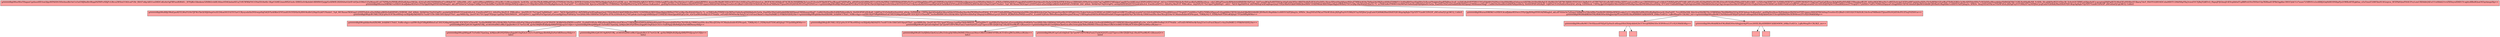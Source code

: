 digraph g{
    
	node [style="filled" shape="rectangle" fillcolor="#ff00005f"];
nodo7[label="gAAAAABgliWueWieTHagaxCgzfaus6fD3oxQIgnWPADDGN0x4moBd-fwUn5wEMJ9mBrrBtpplNZWPcrXXjFvLRtcu2WSiuUO4A-mP1Rr_RItS7o8g-hKS1seD8DCeKu4xOgFBPzzzRiWdG-_3FPijlKcGlkwkem5Z6R62vibBLS6moVD4QmhaSELq7r9UWWkF0Ct5NaER-8w6h-1KgrUhME2mmWX2GnAc-DlWf2uVrlkzbib6-8BMW4TjsJgZ2sXIWfE2XDD4AoGQrIFvhFJw2OMoU25xMomsIU-eE7SP9ly0vP8NKv8VZmKiAmoO6GJq_d2A1pExM250ZX9dHs47veB0kdUYC_QIXsiiMh_uN2_ogSGvJMmypMXHQa-vYGmWy-UzWvmoQdeSz_hx4GHx_vjG36sTXoKsMBbpKFhKa5TN9XAtC04zXsy-XZ95B-EQiA0a3GfnOWHwMpJpxSqSyErGo45BJ_mcv_B93Y8dZ0yAJKZ2CWPZs1D08cLpqWTssdJmTbe29sGjxsi11nR5yxgfpfcJ8P8Vd_kmzezWvMqWCllHLhOEF1DvLOtXEa25uyEFvhrevLm_J9OF4OSGADbfjvdI74CRLfh3NHJBMk-Ya1ynvZ1ZeulaDFIfp0lOFYaufKmpdi7dIZPoJPq_a8S4PohAZsMMwHUUeIOVz9qYBYjC1MfYfX9ikQfT8PyHvI7xvgODbigJSlImxRTspJUD99VKsOmYjlGCCfTSItRzveIJpopwn5ymY8SdVm5khIx23_oFKZye5WRAyK6ErFnqpo84ZwbMVGPalrhkooiSvDnAyQ2M3leDIYK3G6wos1BB9A6EzYP8uN3yrrtbh7sg7ogR991F4KlxJpnCggdItTwvldiKLdoyLXNPi24XN23AOuF_rbUxy15NNEF6bGJuXvYbEmziKeEp98ZkrzSxuz_vdyL28VqZTnm4yRPAh4t4i4R9JVBO3bP2wI_1k47nmaBOpZn8HTH4Og-bSgExhk39Tet-0K6T4rdbZLfZ3LhTo2l4Yy-HywyXNex0Aqrk6gwr9QtuZ7l8XQzAOAs7hHjoj24j3MjZsxAH4lrZ308kY113c6SqX6tYmyIQqiHtts5sXyouF6uJgbzDapBTkJ0nn3cnE_to2IdLi8aZrIFPTlfS1UVGxEkk481FhDNzvL0mHSfeWkuiOzhnewvhXl5We2tODxSRx9gUE-Hx9lb1Dt7jB7WCRJXXUf5YZ3A1CiIpBy0-V-eETBY7XZ1X1uRcMEI-9tXbs3IZ97cusLynaWsvvpr-GWDN4DOwgO-rQ6vb7ONRZq4Px0f7O4B_k9FyExeHLrf220p0N45z2EGWcZiAceR1XA4kxPD6xeDEYnR1vQKF_1z5IZer4gODM729-7xNM0y9VXFN7cpZHPUMtM2FtTbgI1jeFYpiGpEBzwa3kAg6dNa0VIzBJE1YBmakneffLDY_b4SmMQGWtmNx3-aWEZerb-kqU45Priz8B7gtjhDoeXiPa-FIvVaWNk1GEmfKqTTbXh2QB2v3yMeAINYbbrHHz7vNGbDZooWauekbJqrYbB4QkT4kC1QXLXuSHpiKoN8_YcSHh_Sh-qIdkNwW2Url5hs38_5rAvitQU5RWLniQIpnAs4Co-qcsptwjjNkPqdIGYcMzd3EuNVtBzsVUIkarq7duY_fShVYGQHO4DCsbaMI0TU2MdN6pYXq3viesEVCYjBqTQiKYvQ_fSgmJFfjGbxqD-KNvplh6wFl-pB8PzA3VnT6VhrO3pTKRhadUIPBd3gp8av39OCIykCCz7nuze725fBVS1z2uARBJ2Qq0hREHNIbpPjz2OWKx6FIEgk0aa_u5uTznsE5AW5bnN14Geqros_9FZPk0QxxfY4AUPvyLzmURDIdbQAEuUUnS8dd21tvtZXNnywID6ECV-oghtoRBnRQsaOS5qvkmgsHg==
gAAAAABgliWurauS9K9kUvxNXOCdcaifJakar8LVwsv2YSyQjgXH4gHYHOAZM6agh4_akLzfFVhSeOx7zZiepcCIdBgrYvyTdichfI8a7QxMrI9U89HJmWXEJLxqkuUy1U-H0jr8hYx8WsNVnWpBg64zrmAL3SaFqt9T_7vvv8D9wV66_KjicQvwNhHKl76v1F8KW8dz78y6BJdMxEH3p3E9Chduaz-ItaKam6e1_gzdHgNreI4om3hiPdmkzxrZkDNOnVTZFvjqwysM4Q4YX63dAnpTrsu0zvZLQBaD-LSH1IQGTOhDL8L5AvSvuFMI8whtT5jiueHVzVQATt9cPlUZTsqYVZS91w==gAAAAABgliWuRRjOWaEparKFELWuFS30rTJFWzTkrQOHj0AspOcxX1D4saO01Fd3TtTnrCCByxysdxXxDVIrwqoHqf3dQVTaAHKoGF9TzmR3N3YXNIxNyBNO4uRrG29qnYrykFUNxdnU_Tq4_MUXxnmTKDGqaU-J-YHYYnfyh-xZxsNZkJcu8KlDc9zK9P0IFs3VIB58I_2hE_kMxb_3bVkE0yCVg5GOgPQ_axxbjtfaHERNdV1VLbskLkSsA-b_EwxHcuISP312_rhfx4Yq-MeZUZ_Plf8cnKxs_-btpYlPyYC7lsUigsETgXl69ojU-_ubLC_7kEH-XjpDdHYrd_i6ZVMHtqOxXFaq8egoQzqUTDQcMa92GkbfOMBiQhwIMSC1E8Z9WohOKR3SbpeMpJuDWBnQ7DCicQ8g-ZkyRArbD3bw5c-7v_ecT6B3oRoTYWW1Gh2WPmUls6uSyqDDjSfpbu0v5uQa_ZaaDHz3NxGohSwkldHfk58ZDpxqUMS8smmNhqJ7_CaI8iGNzHonBIcEdZKPhRyjz48e5j_Hz0DOPHFzHLKqH_1djRTwCFzYx9xB2xNzxQOd_aDclg_EdY8Arzb_CMYhj-JjpG6VofpKhGWovIdNbtVP9Se8qv9axAlxPR5R9nDuziPdrhJ_N7Ci0S7Oidlu8fH9ggTVpIs0gtxhnHMv2Mn4K8rhAtzI3pChg1deupsSiuv8bOO3fIYp631lLCEqbzOtdrymi5G9H4Cnil-ISRlUOefiGzGOJW7FyaWmjLzros0d7zLUhVrZzfjYNjNrT5NsziRM2xwuT7VvgQFU7ybHHcv7aRTz7DWh2ZIqoyaFcDzgj068zUXFHt3dndnlOJkdWt0A8dBCJXVBaSL9hg4hkn1sA9D5UhZFJdxg2n_0PKSv_8nujYATnEPkLmTVleW3Zsh-jXZtgPuy9-FGWk2S7nyNlYJ0xCjvqEndxYQ49bKZ8atIDhXTQEGKqzAgXqlo7QyYZY7Gzs8CI3Pd3P_zM1aSmFjCgLMCQ_CsfdcE"];
nodo3[label="gAAAAABgliWuRRjOWaEparKFELWuFS30rTJFWzTkrQOHj0AspOcxX1D4saO01Fd3TtTnrCCByxysdxXxDVIrwqoHqf3dQVTaAHKoGF9TzmR3N3YXNIxNyBNO4uRrG29qnYrykFUNxdnU_Tq4_MUXxnmTKDGqaU-J-YHYYnfyh-xZxsNZkJcu8KlDc9zK9P0IFs3VIB58I_2hE_kMxb_3bVkE0yCVg5GOgPQ_axxbjtfaHERNdV1VLbskLkSsA-b_EwxHcuISP312_rhfx4Yq-MeZUZ_Plf8cnKxs_-btpYlPyYC7lsUigsETgXl69ojU-_ubLC_7kEH-XjpDdHYrd_i6ZVMHtqOxXFaq8egoQzqUTDQcMa92GkbfOMBiQhwIMSC1E8Z9WohOKR3SbpeMpJuDWBnQ7DCicQ8g-ZkyRArbD3bw5c-7v_ecT6B3oRoTYWW1Gh2WPmUls6uSyqDDjSfpbu0v5uQa_ZaaDHz3NxGohSwkldHfk58ZDpxqUMS8smmNhqJ7_CaI8iGNzHonBIcEdZKPhRyjz48e5j_Hz0DOPHFzHLKqH_1djRTwCFzYx9xB2xNzxQOd_aDclg_EdY8Arzb_CMYhj-JjpG6VofpKhGWovIdNbtVP9Se8qv9axAlxPR5R9nDuziPdrhJ_N7Ci0S7Oidlu8fH9ggTVpIs0gtxhnHMv2Mn4K8rhAtzI3pChg1deupsSiuv8bOO3fIYp631lLCEqbzOtdrymi5G9H4Cnil-ISRlUOefiGzGOJW7FyaWmjLzros0d7zLUhVrZzfjYNjNrT5NsziRM2xwuT7VvgQFU7ybHHcv7aRTz7DWh2ZIqoyaFcDzgj068zUXFHt3dndnlOJkdWt0A8dBCJXVBaSL9hg4hkn1sA9D5UhZFJdxg2n_0PKSv_8nujYATnEPkLmTVleW3Zsh-jXZtgPuy9-FGWk2S7nyNlYJ0xCjvqEndxYQ49bKZ8atIDhXTQEGKqzAgXqlo7QyYZY7Gzs8CI3Pd3P_zM1aSmFjCgLMCQ_CsfdcE
gAAAAABgliWuJcBUNKL1IFjUpVu3U97Rce9XVeJ-rxtXhJeKy0kDAiDTc7eu4F518v1BdCbH19jzqVTYaU_apyM8lfcHg_QsnVU4G7D13pq07fQzigv1gafHpTX0fclWKSN__bH5ej09vCl_tggNWxPxGIgzQaLyEavam8jjlIAzyPoBSkYp7wsQf4lh3Me1RRMAiCDIYp6Vu-lFNLA3S0uXc4Cj7941p6ok-LhzSuxJjOiMBiDpuFCO9XEKU0bixQgmK6EgEycIw_rQvYyafWtZwBqG3Uf7NskXr_vdTu4ZvW94SwAk-Yatq51w1vsFmsI3knnCs-4uyDul9dKU2-PHkfAOQSX2Aw==gAAAAABgliWupbhks9m6ZKiM6_IritkR4CCYeb5_Vn8k-eAgyo-uaHWvXsjV5IRgK8fbhxEaE3HLYQ4kgAH2jqAM-3I3CZj5CeTAsw90_5zsXwB08WC0En3ISAk3RScTgYD4veAHoPqCDbqrqOrnRMIusLpvQCZ64Y9_BQRkNiXoZWfIZcuoiZVL_ILnih6FiQPoAs-RWwReiarJkdH0ecjimEWzsq71XK9zg6xaD485IuWMduRNwh6UPmgwuaJxKfxP4yCXrOHv4y1906OsmS9u-deaTKsvJEDAe-VCMmbufsddvR5P6cqwh_7DKKySQ-5_PZMy0nH7E8GoKSjIrgU7FQuSRSgWMw=="];
nodo1[label="gAAAAABgliWupbhks9m6ZKiM6_IritkR4CCYeb5_Vn8k-eAgyo-uaHWvXsjV5IRgK8fbhxEaE3HLYQ4kgAH2jqAM-3I3CZj5CeTAsw90_5zsXwB08WC0En3ISAk3RScTgYD4veAHoPqCDbqrqOrnRMIusLpvQCZ64Y9_BQRkNiXoZWfIZcuoiZVL_ILnih6FiQPoAs-RWwReiarJkdH0ecjimEWzsq71XK9zg6xaD485IuWMduRNwh6UPmgwuaJxKfxP4yCXrOHv4y1906OsmS9u-deaTKsvJEDAe-VCMmbufsddvR5P6cqwh_7DKKySQ-5_PZMy0nH7E8GoKSjIrgU7FQuSRSgWMw==
gAAAAABgliWuGj4GSU4g8iNZ1fKj_nG4EbVodMi1z8KzT-Jpq4s9b1CE7wrGLOK_qyHa5R8J9oXQlIpdpAMhPPt0Jyep5rUHJw==gAAAAABgliWuqS80gafCTuYwKiCVpaQxg_kiMjinuBG0YjVX9wzZqjqM1DqZQx2CD21cTudtNgqciBz8dhjZaNaOdKRwmy0hfg=="];
nodo0[label="gAAAAABgliWuqS80gafCTuYwKiCVpaQxg_kiMjinuBG0YjVX9wzZqjqM1DqZQx2CD21cTudtNgqciBz8dhjZaNaOdKRwmy0hfg==
Info1\n"];
nodo2[label="gAAAAABgliWuGj4GSU4g8iNZ1fKj_nG4EbVodMi1z8KzT-Jpq4s9b1CE7wrGLOK_qyHa5R8J9oXQlIpdpAMhPPt0Jyep5rUHJw==
Info2\n"];
nodo1 -> nodo0;
nodo1 -> nodo2;
nodo5[label="gAAAAABgliWuJcBUNKL1IFjUpVu3U97Rce9XVeJ-rxtXhJeKy0kDAiDTc7eu4F518v1BdCbH19jzqVTYaU_apyM8lfcHg_QsnVU4G7D13pq07fQzigv1gafHpTX0fclWKSN__bH5ej09vCl_tggNWxPxGIgzQaLyEavam8jjlIAzyPoBSkYp7wsQf4lh3Me1RRMAiCDIYp6Vu-lFNLA3S0uXc4Cj7941p6ok-LhzSuxJjOiMBiDpuFCO9XEKU0bixQgmK6EgEycIw_rQvYyafWtZwBqG3Uf7NskXr_vdTu4ZvW94SwAk-Yatq51w1vsFmsI3knnCs-4uyDul9dKU2-PHkfAOQSX2Aw==
gAAAAABgliWu9UqzGoErIAjDoE7Je7pxNP1HPVrWuFnnLl7mbOQ2QTLx2jTTgrrcs5BvTJVJlEVqL1RuAFPxn9KrfG-QXsnseQ==gAAAAABgliWuB33nHJ9duGke62uLd9u1lvbvgDjOXRuD6IMEiTHexuai36mvGRb5GttB6EVFfI8uACf14DvnJWi5nAMucuWykw=="];
nodo4[label="gAAAAABgliWuB33nHJ9duGke62uLd9u1lvbvgDjOXRuD6IMEiTHexuai36mvGRb5GttB6EVFfI8uACf14DvnJWi5nAMucuWykw==
Info3\n"];
nodo6[label="gAAAAABgliWu9UqzGoErIAjDoE7Je7pxNP1HPVrWuFnnLl7mbOQ2QTLx2jTTgrrcs5BvTJVJlEVqL1RuAFPxn9KrfG-QXsnseQ==
Info4\n"];
nodo5 -> nodo4;
nodo5 -> nodo6;
nodo3 -> nodo1;
nodo3 -> nodo5;
nodo11[label="gAAAAABgliWurauS9K9kUvxNXOCdcaifJakar8LVwsv2YSyQjgXH4gHYHOAZM6agh4_akLzfFVhSeOx7zZiepcCIdBgrYvyTdichfI8a7QxMrI9U89HJmWXEJLxqkuUy1U-H0jr8hYx8WsNVnWpBg64zrmAL3SaFqt9T_7vvv8D9wV66_KjicQvwNhHKl76v1F8KW8dz78y6BJdMxEH3p3E9Chduaz-ItaKam6e1_gzdHgNreI4om3hiPdmkzxrZkDNOnVTZFvjqwysM4Q4YX63dAnpTrsu0zvZLQBaD-LSH1IQGTOhDL8L5AvSvuFMI8whtT5jiueHVzVQATt9cPlUZTsqYVZS91w==
gAAAAABgliWu9fek8Kl4rEWyBhKDHwAI4qjjmt4pPEzse26HILXhyKBRBl0UkXK94WM_bMkuTu4EGr_LqKeMwgIN-CRi3KZ_zw==gAAAAABgliWuoReMCCNrSXnnu0F8ZpSTpNmX-n6loqaDIIsERi4jckhb42hGT3tvoj0XIl9d3De3EBV8rssLIT1rX2G9hKKARg=="];
nodo9[label="gAAAAABgliWuoReMCCNrSXnnu0F8ZpSTpNmX-n6loqaDIIsERi4jckhb42hGT3tvoj0XIl9d3De3EBV8rssLIT1rX2G9hKKARg==
"];
nodo8[label="
\n"];
nodo10[label="
\n"];
nodo9 -> nodo8;
nodo9 -> nodo10;
nodo13[label="gAAAAABgliWu9fek8Kl4rEWyBhKDHwAI4qjjmt4pPEzse26HILXhyKBRBl0UkXK94WM_bMkuTu4EGr_LqKeMwgIN-CRi3KZ_zw==
"];
nodo12[label="
\n"];
nodo14[label="
\n"];
nodo13 -> nodo12;
nodo13 -> nodo14;
nodo11 -> nodo9;
nodo11 -> nodo13;
nodo7 -> nodo3;
nodo7 -> nodo11;

}